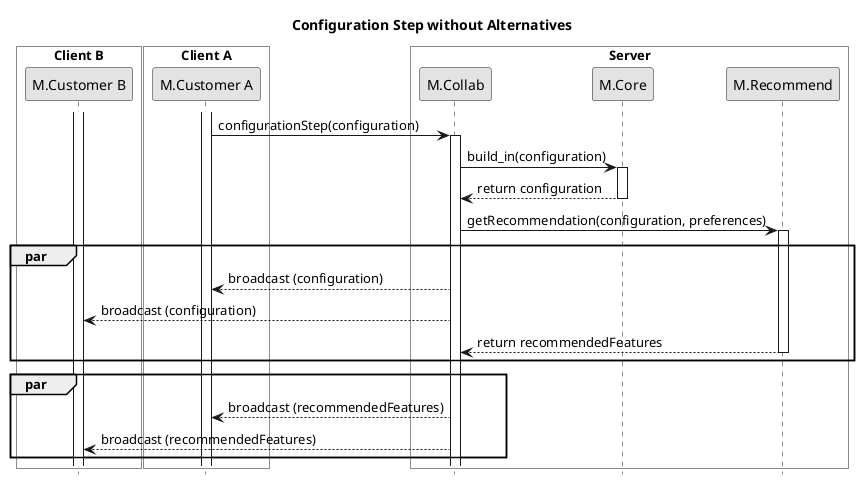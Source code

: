 @startuml
skinparam monochrome true
skinparam SequenceBoxBackgroundColor #ffffff
skinparam ParticipantPadding 5
skinparam shadowing false
hide footbox

title Configuration Step without Alternatives

box "Client B"
participant "M.Customer B"
end box

box "Client A"
participant "M.Customer A"
end box

box "Server"
participant M.Collab
participant M.Core
participant M.Recommend
end box

activate "M.Customer A"
activate "M.Customer B"

"M.Customer A" -> M.Collab: configurationStep(configuration)
activate M.Collab
M.Collab -> M.Core: build_in(configuration)
activate M.Core
M.Collab <-- M.Core: return configuration
deactivate M.Core
M.Collab -> M.Recommend : getRecommendation(configuration, preferences)
activate M.Recommend

par
    M.Collab --> "M.Customer A" : broadcast (configuration)
    M.Collab --> "M.Customer B" : broadcast (configuration)

    M.Collab <-- M.Recommend : return recommendedFeatures
    deactivate M.Recommend
end

par
    M.Collab --> "M.Customer A" : broadcast (recommendedFeatures)
    M.Collab --> "M.Customer B" : broadcast (recommendedFeatures)
end





@enduml